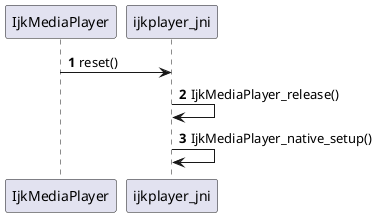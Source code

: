 @startuml
autonumber

IjkMediaPlayer -> ijkplayer_jni:reset()

ijkplayer_jni -> ijkplayer_jni:IjkMediaPlayer_release()

ijkplayer_jni -> ijkplayer_jni:IjkMediaPlayer_native_setup()

@enduml